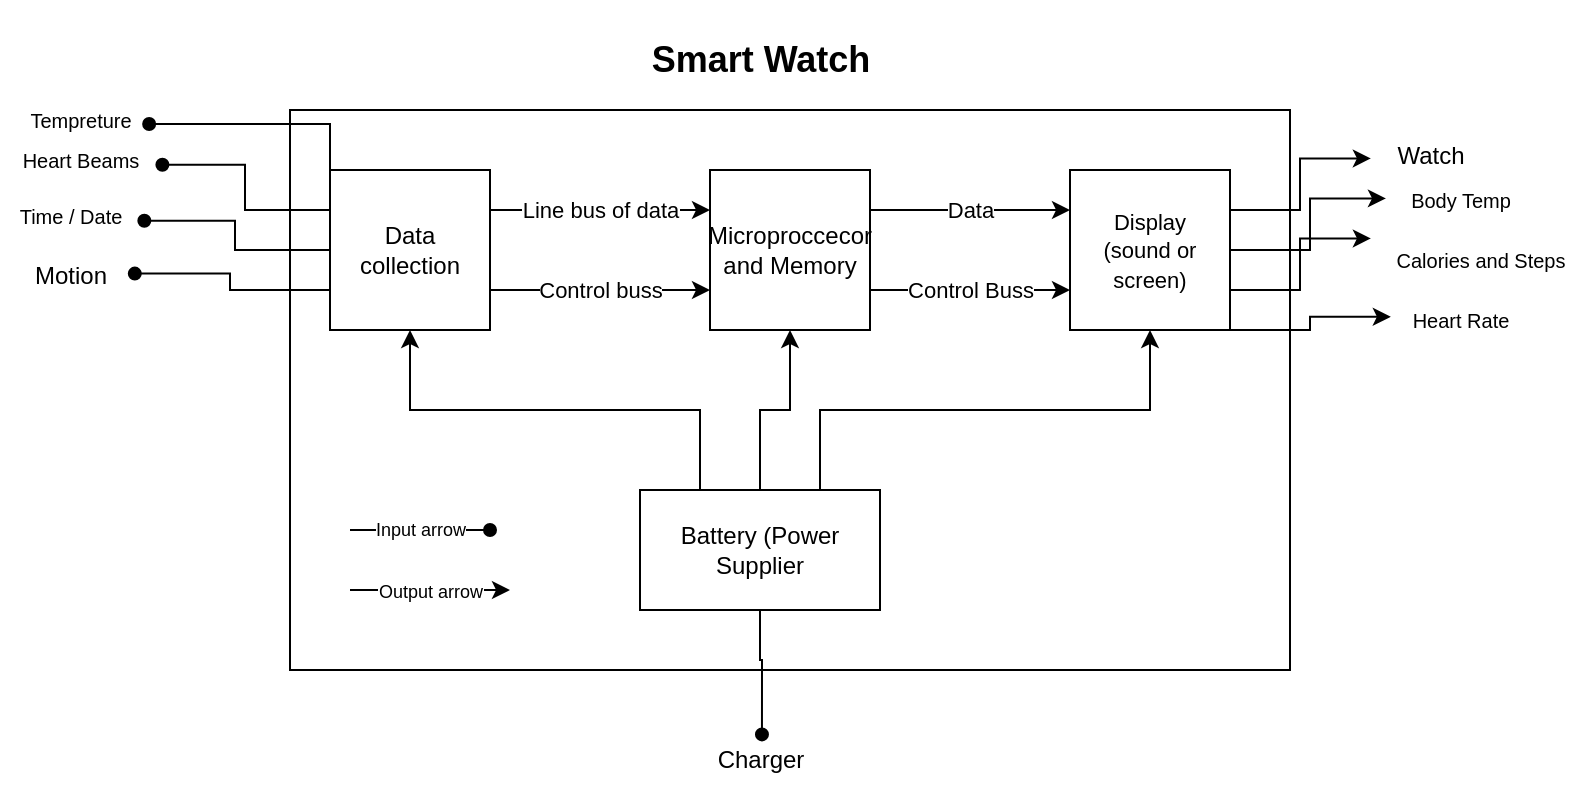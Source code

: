 <mxfile version="21.3.7" type="device">
  <diagram name="Page-1" id="gKYj1MVIpRbeUMEiV3a2">
    <mxGraphModel dx="268" dy="482" grid="1" gridSize="10" guides="1" tooltips="1" connect="1" arrows="1" fold="1" page="1" pageScale="1" pageWidth="850" pageHeight="1100" math="0" shadow="0">
      <root>
        <mxCell id="0" />
        <mxCell id="1" parent="0" />
        <mxCell id="73kYlA_mnQqIEBr_NlbU-1" value="" style="rounded=0;whiteSpace=wrap;html=1;" vertex="1" parent="1">
          <mxGeometry x="190" y="100" width="500" height="280" as="geometry" />
        </mxCell>
        <mxCell id="73kYlA_mnQqIEBr_NlbU-16" style="edgeStyle=orthogonalEdgeStyle;rounded=0;orthogonalLoop=1;jettySize=auto;html=1;exitX=0;exitY=0;exitDx=0;exitDy=0;entryX=0.994;entryY=0.567;entryDx=0;entryDy=0;entryPerimeter=0;startArrow=none;startFill=0;endArrow=oval;endFill=1;" edge="1" parent="1" source="73kYlA_mnQqIEBr_NlbU-2" target="73kYlA_mnQqIEBr_NlbU-15">
          <mxGeometry relative="1" as="geometry" />
        </mxCell>
        <mxCell id="73kYlA_mnQqIEBr_NlbU-22" style="edgeStyle=orthogonalEdgeStyle;rounded=0;orthogonalLoop=1;jettySize=auto;html=1;exitX=0;exitY=0.5;exitDx=0;exitDy=0;entryX=1.031;entryY=0.58;entryDx=0;entryDy=0;entryPerimeter=0;endArrow=oval;endFill=1;" edge="1" parent="1" source="73kYlA_mnQqIEBr_NlbU-2" target="73kYlA_mnQqIEBr_NlbU-20">
          <mxGeometry relative="1" as="geometry" />
        </mxCell>
        <mxCell id="73kYlA_mnQqIEBr_NlbU-23" style="edgeStyle=orthogonalEdgeStyle;rounded=0;orthogonalLoop=1;jettySize=auto;html=1;exitX=0;exitY=0.75;exitDx=0;exitDy=0;endArrow=oval;endFill=1;entryX=1.04;entryY=0.46;entryDx=0;entryDy=0;entryPerimeter=0;" edge="1" parent="1" source="73kYlA_mnQqIEBr_NlbU-2" target="73kYlA_mnQqIEBr_NlbU-24">
          <mxGeometry relative="1" as="geometry">
            <mxPoint x="120" y="180" as="targetPoint" />
          </mxGeometry>
        </mxCell>
        <mxCell id="73kYlA_mnQqIEBr_NlbU-25" value="Line bus of data" style="edgeStyle=orthogonalEdgeStyle;rounded=0;orthogonalLoop=1;jettySize=auto;html=1;exitX=1;exitY=0.25;exitDx=0;exitDy=0;entryX=0;entryY=0.25;entryDx=0;entryDy=0;" edge="1" parent="1" source="73kYlA_mnQqIEBr_NlbU-2" target="73kYlA_mnQqIEBr_NlbU-3">
          <mxGeometry relative="1" as="geometry" />
        </mxCell>
        <mxCell id="73kYlA_mnQqIEBr_NlbU-26" value="Control buss" style="edgeStyle=orthogonalEdgeStyle;rounded=0;orthogonalLoop=1;jettySize=auto;html=1;exitX=1;exitY=0.75;exitDx=0;exitDy=0;entryX=0;entryY=0.75;entryDx=0;entryDy=0;" edge="1" parent="1" source="73kYlA_mnQqIEBr_NlbU-2" target="73kYlA_mnQqIEBr_NlbU-3">
          <mxGeometry relative="1" as="geometry" />
        </mxCell>
        <mxCell id="73kYlA_mnQqIEBr_NlbU-2" value="Data collection" style="whiteSpace=wrap;html=1;aspect=fixed;" vertex="1" parent="1">
          <mxGeometry x="210" y="130" width="80" height="80" as="geometry" />
        </mxCell>
        <mxCell id="73kYlA_mnQqIEBr_NlbU-27" value="Data" style="edgeStyle=orthogonalEdgeStyle;rounded=0;orthogonalLoop=1;jettySize=auto;html=1;exitX=1;exitY=0.25;exitDx=0;exitDy=0;entryX=0;entryY=0.25;entryDx=0;entryDy=0;" edge="1" parent="1" source="73kYlA_mnQqIEBr_NlbU-3" target="73kYlA_mnQqIEBr_NlbU-4">
          <mxGeometry relative="1" as="geometry" />
        </mxCell>
        <mxCell id="73kYlA_mnQqIEBr_NlbU-28" value="Control Buss" style="edgeStyle=orthogonalEdgeStyle;rounded=0;orthogonalLoop=1;jettySize=auto;html=1;exitX=1;exitY=0.75;exitDx=0;exitDy=0;entryX=0;entryY=0.75;entryDx=0;entryDy=0;" edge="1" parent="1" source="73kYlA_mnQqIEBr_NlbU-3" target="73kYlA_mnQqIEBr_NlbU-4">
          <mxGeometry relative="1" as="geometry" />
        </mxCell>
        <mxCell id="73kYlA_mnQqIEBr_NlbU-3" value="Microproccecor and Memory" style="whiteSpace=wrap;html=1;aspect=fixed;" vertex="1" parent="1">
          <mxGeometry x="400" y="130" width="80" height="80" as="geometry" />
        </mxCell>
        <mxCell id="73kYlA_mnQqIEBr_NlbU-29" style="edgeStyle=orthogonalEdgeStyle;rounded=0;orthogonalLoop=1;jettySize=auto;html=1;exitX=1;exitY=0.25;exitDx=0;exitDy=0;entryX=0.007;entryY=0.54;entryDx=0;entryDy=0;entryPerimeter=0;" edge="1" parent="1" source="73kYlA_mnQqIEBr_NlbU-4" target="73kYlA_mnQqIEBr_NlbU-30">
          <mxGeometry relative="1" as="geometry">
            <mxPoint x="730" y="130" as="targetPoint" />
          </mxGeometry>
        </mxCell>
        <mxCell id="73kYlA_mnQqIEBr_NlbU-31" style="edgeStyle=orthogonalEdgeStyle;rounded=0;orthogonalLoop=1;jettySize=auto;html=1;exitX=1;exitY=0.5;exitDx=0;exitDy=0;entryX=-0.029;entryY=0.473;entryDx=0;entryDy=0;entryPerimeter=0;" edge="1" parent="1" source="73kYlA_mnQqIEBr_NlbU-4" target="73kYlA_mnQqIEBr_NlbU-32">
          <mxGeometry relative="1" as="geometry">
            <mxPoint x="750" y="150" as="targetPoint" />
          </mxGeometry>
        </mxCell>
        <mxCell id="73kYlA_mnQqIEBr_NlbU-35" style="edgeStyle=orthogonalEdgeStyle;rounded=0;orthogonalLoop=1;jettySize=auto;html=1;exitX=1;exitY=0.75;exitDx=0;exitDy=0;entryX=0.004;entryY=0.14;entryDx=0;entryDy=0;entryPerimeter=0;" edge="1" parent="1" source="73kYlA_mnQqIEBr_NlbU-4" target="73kYlA_mnQqIEBr_NlbU-34">
          <mxGeometry relative="1" as="geometry" />
        </mxCell>
        <mxCell id="73kYlA_mnQqIEBr_NlbU-37" style="edgeStyle=orthogonalEdgeStyle;rounded=0;orthogonalLoop=1;jettySize=auto;html=1;exitX=1;exitY=1;exitDx=0;exitDy=0;entryX=0.006;entryY=0.447;entryDx=0;entryDy=0;entryPerimeter=0;" edge="1" parent="1" source="73kYlA_mnQqIEBr_NlbU-4" target="73kYlA_mnQqIEBr_NlbU-36">
          <mxGeometry relative="1" as="geometry">
            <Array as="points">
              <mxPoint x="700" y="210" />
              <mxPoint x="700" y="203" />
            </Array>
          </mxGeometry>
        </mxCell>
        <mxCell id="73kYlA_mnQqIEBr_NlbU-4" value="&lt;font style=&quot;font-size: 11px;&quot;&gt;Display&lt;br&gt;(sound or screen)&lt;/font&gt;" style="whiteSpace=wrap;html=1;aspect=fixed;" vertex="1" parent="1">
          <mxGeometry x="580" y="130" width="80" height="80" as="geometry" />
        </mxCell>
        <mxCell id="73kYlA_mnQqIEBr_NlbU-7" style="edgeStyle=orthogonalEdgeStyle;rounded=0;orthogonalLoop=1;jettySize=auto;html=1;exitX=0.75;exitY=0;exitDx=0;exitDy=0;entryX=0.5;entryY=1;entryDx=0;entryDy=0;" edge="1" parent="1" source="73kYlA_mnQqIEBr_NlbU-6" target="73kYlA_mnQqIEBr_NlbU-4">
          <mxGeometry relative="1" as="geometry" />
        </mxCell>
        <mxCell id="73kYlA_mnQqIEBr_NlbU-8" style="edgeStyle=orthogonalEdgeStyle;rounded=0;orthogonalLoop=1;jettySize=auto;html=1;exitX=0.5;exitY=0;exitDx=0;exitDy=0;entryX=0.5;entryY=1;entryDx=0;entryDy=0;" edge="1" parent="1" source="73kYlA_mnQqIEBr_NlbU-6" target="73kYlA_mnQqIEBr_NlbU-3">
          <mxGeometry relative="1" as="geometry" />
        </mxCell>
        <mxCell id="73kYlA_mnQqIEBr_NlbU-9" style="edgeStyle=orthogonalEdgeStyle;rounded=0;orthogonalLoop=1;jettySize=auto;html=1;exitX=0.25;exitY=0;exitDx=0;exitDy=0;entryX=0.5;entryY=1;entryDx=0;entryDy=0;" edge="1" parent="1" source="73kYlA_mnQqIEBr_NlbU-6" target="73kYlA_mnQqIEBr_NlbU-2">
          <mxGeometry relative="1" as="geometry" />
        </mxCell>
        <mxCell id="73kYlA_mnQqIEBr_NlbU-11" style="edgeStyle=orthogonalEdgeStyle;rounded=0;orthogonalLoop=1;jettySize=auto;html=1;exitX=0.5;exitY=1;exitDx=0;exitDy=0;entryX=0.514;entryY=0.073;entryDx=0;entryDy=0;entryPerimeter=0;endArrow=oval;endFill=1;" edge="1" parent="1" source="73kYlA_mnQqIEBr_NlbU-6" target="73kYlA_mnQqIEBr_NlbU-13">
          <mxGeometry relative="1" as="geometry">
            <mxPoint x="425" y="400" as="targetPoint" />
            <Array as="points">
              <mxPoint x="425" y="375" />
              <mxPoint x="426" y="375" />
            </Array>
          </mxGeometry>
        </mxCell>
        <mxCell id="73kYlA_mnQqIEBr_NlbU-6" value="Battery (Power Supplier" style="rounded=0;whiteSpace=wrap;html=1;" vertex="1" parent="1">
          <mxGeometry x="365" y="290" width="120" height="60" as="geometry" />
        </mxCell>
        <mxCell id="73kYlA_mnQqIEBr_NlbU-13" value="Charger" style="text;html=1;align=center;verticalAlign=middle;resizable=0;points=[];autosize=1;strokeColor=none;fillColor=none;" vertex="1" parent="1">
          <mxGeometry x="390" y="410" width="70" height="30" as="geometry" />
        </mxCell>
        <mxCell id="73kYlA_mnQqIEBr_NlbU-15" value="&lt;font style=&quot;font-size: 10px;&quot;&gt;Tempreture&lt;/font&gt;" style="text;html=1;align=center;verticalAlign=middle;resizable=0;points=[];autosize=1;strokeColor=none;fillColor=none;" vertex="1" parent="1">
          <mxGeometry x="50" y="90" width="70" height="30" as="geometry" />
        </mxCell>
        <mxCell id="73kYlA_mnQqIEBr_NlbU-17" value="&lt;font style=&quot;font-size: 10px;&quot;&gt;Heart Beams&lt;/font&gt;" style="text;html=1;align=center;verticalAlign=middle;resizable=0;points=[];autosize=1;strokeColor=none;fillColor=none;" vertex="1" parent="1">
          <mxGeometry x="45" y="110" width="80" height="30" as="geometry" />
        </mxCell>
        <mxCell id="73kYlA_mnQqIEBr_NlbU-20" value="&lt;font style=&quot;font-size: 10px;&quot;&gt;Time / Date&lt;/font&gt;" style="text;html=1;align=center;verticalAlign=middle;resizable=0;points=[];autosize=1;strokeColor=none;fillColor=none;" vertex="1" parent="1">
          <mxGeometry x="45" y="138" width="70" height="30" as="geometry" />
        </mxCell>
        <mxCell id="73kYlA_mnQqIEBr_NlbU-18" style="edgeStyle=orthogonalEdgeStyle;rounded=0;orthogonalLoop=1;jettySize=auto;html=1;exitX=0;exitY=0.25;exitDx=0;exitDy=0;entryX=1.015;entryY=0.58;entryDx=0;entryDy=0;entryPerimeter=0;endArrow=oval;endFill=1;" edge="1" parent="1" source="73kYlA_mnQqIEBr_NlbU-2" target="73kYlA_mnQqIEBr_NlbU-17">
          <mxGeometry relative="1" as="geometry" />
        </mxCell>
        <mxCell id="73kYlA_mnQqIEBr_NlbU-24" value="Motion" style="text;html=1;align=center;verticalAlign=middle;resizable=0;points=[];autosize=1;strokeColor=none;fillColor=none;" vertex="1" parent="1">
          <mxGeometry x="50" y="168" width="60" height="30" as="geometry" />
        </mxCell>
        <mxCell id="73kYlA_mnQqIEBr_NlbU-30" value="Watch" style="text;html=1;align=center;verticalAlign=middle;resizable=0;points=[];autosize=1;strokeColor=none;fillColor=none;" vertex="1" parent="1">
          <mxGeometry x="730" y="108" width="60" height="30" as="geometry" />
        </mxCell>
        <mxCell id="73kYlA_mnQqIEBr_NlbU-32" value="&lt;font style=&quot;font-size: 10px;&quot;&gt;Body Temp&lt;/font&gt;" style="text;html=1;align=center;verticalAlign=middle;resizable=0;points=[];autosize=1;strokeColor=none;fillColor=none;" vertex="1" parent="1">
          <mxGeometry x="740" y="130" width="70" height="30" as="geometry" />
        </mxCell>
        <mxCell id="73kYlA_mnQqIEBr_NlbU-34" value="&lt;font style=&quot;font-size: 10px;&quot;&gt;Calories and Steps&lt;/font&gt;" style="text;html=1;align=center;verticalAlign=middle;resizable=0;points=[];autosize=1;strokeColor=none;fillColor=none;" vertex="1" parent="1">
          <mxGeometry x="730" y="160" width="110" height="30" as="geometry" />
        </mxCell>
        <mxCell id="73kYlA_mnQqIEBr_NlbU-36" value="&lt;font style=&quot;font-size: 10px;&quot;&gt;Heart Rate&lt;/font&gt;" style="text;html=1;align=center;verticalAlign=middle;resizable=0;points=[];autosize=1;strokeColor=none;fillColor=none;" vertex="1" parent="1">
          <mxGeometry x="740" y="190" width="70" height="30" as="geometry" />
        </mxCell>
        <mxCell id="73kYlA_mnQqIEBr_NlbU-39" value="Input arrow" style="endArrow=oval;html=1;rounded=0;fontSize=9;endFill=1;" edge="1" parent="1">
          <mxGeometry width="50" height="50" relative="1" as="geometry">
            <mxPoint x="220" y="310" as="sourcePoint" />
            <mxPoint x="290" y="310" as="targetPoint" />
          </mxGeometry>
        </mxCell>
        <mxCell id="73kYlA_mnQqIEBr_NlbU-40" value="&lt;font style=&quot;font-size: 9px;&quot;&gt;Output arrow&lt;/font&gt;" style="endArrow=classic;html=1;rounded=0;" edge="1" parent="1">
          <mxGeometry width="50" height="50" relative="1" as="geometry">
            <mxPoint x="220" y="340" as="sourcePoint" />
            <mxPoint x="300" y="340" as="targetPoint" />
          </mxGeometry>
        </mxCell>
        <mxCell id="73kYlA_mnQqIEBr_NlbU-43" value="&lt;h2&gt;Smart Watch&lt;/h2&gt;" style="text;html=1;align=center;verticalAlign=middle;resizable=0;points=[];autosize=1;strokeColor=none;fillColor=none;" vertex="1" parent="1">
          <mxGeometry x="360" y="45" width="130" height="60" as="geometry" />
        </mxCell>
      </root>
    </mxGraphModel>
  </diagram>
</mxfile>
